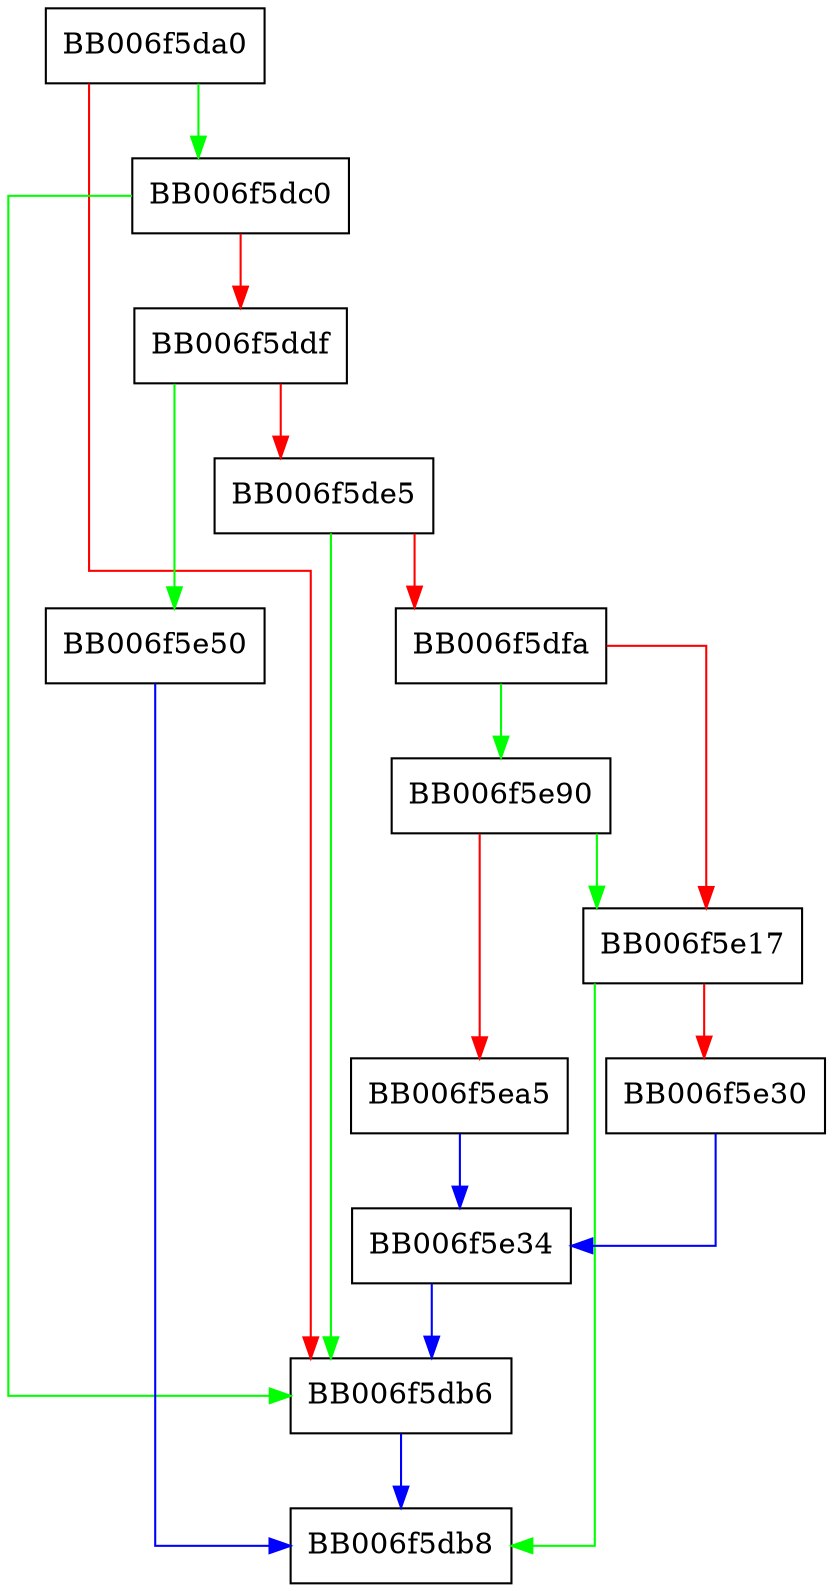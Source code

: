 digraph rsa_sm3_verify_init {
  node [shape="box"];
  graph [splines=ortho];
  BB006f5da0 -> BB006f5dc0 [color="green"];
  BB006f5da0 -> BB006f5db6 [color="red"];
  BB006f5db6 -> BB006f5db8 [color="blue"];
  BB006f5dc0 -> BB006f5db6 [color="green"];
  BB006f5dc0 -> BB006f5ddf [color="red"];
  BB006f5ddf -> BB006f5e50 [color="green"];
  BB006f5ddf -> BB006f5de5 [color="red"];
  BB006f5de5 -> BB006f5db6 [color="green"];
  BB006f5de5 -> BB006f5dfa [color="red"];
  BB006f5dfa -> BB006f5e90 [color="green"];
  BB006f5dfa -> BB006f5e17 [color="red"];
  BB006f5e17 -> BB006f5db8 [color="green"];
  BB006f5e17 -> BB006f5e30 [color="red"];
  BB006f5e30 -> BB006f5e34 [color="blue"];
  BB006f5e34 -> BB006f5db6 [color="blue"];
  BB006f5e50 -> BB006f5db8 [color="blue"];
  BB006f5e90 -> BB006f5e17 [color="green"];
  BB006f5e90 -> BB006f5ea5 [color="red"];
  BB006f5ea5 -> BB006f5e34 [color="blue"];
}